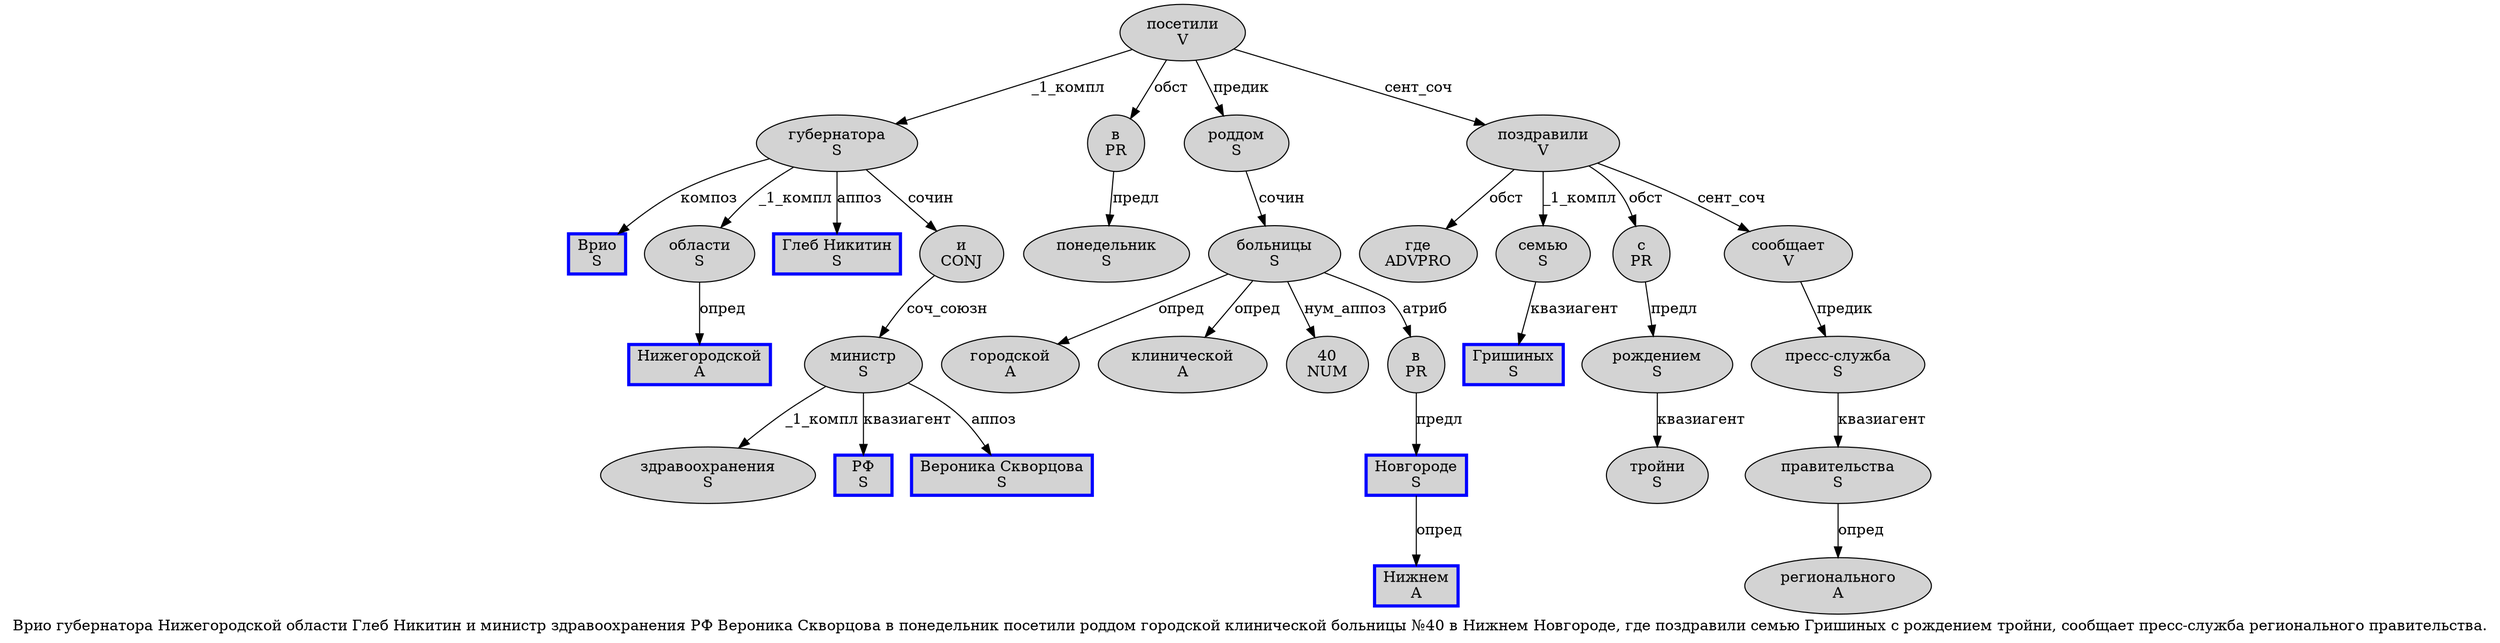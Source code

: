 digraph SENTENCE_741 {
	graph [label="Врио губернатора Нижегородской области Глеб Никитин и министр здравоохранения РФ Вероника Скворцова в понедельник посетили роддом городской клинической больницы №40 в Нижнем Новгороде, где поздравили семью Гришиных с рождением тройни, сообщает пресс-служба регионального правительства."]
	node [style=filled]
		0 [label="Врио
S" color=blue fillcolor=lightgray penwidth=3 shape=box]
		1 [label="губернатора
S" color="" fillcolor=lightgray penwidth=1 shape=ellipse]
		2 [label="Нижегородской
A" color=blue fillcolor=lightgray penwidth=3 shape=box]
		3 [label="области
S" color="" fillcolor=lightgray penwidth=1 shape=ellipse]
		4 [label="Глеб Никитин
S" color=blue fillcolor=lightgray penwidth=3 shape=box]
		5 [label="и
CONJ" color="" fillcolor=lightgray penwidth=1 shape=ellipse]
		6 [label="министр
S" color="" fillcolor=lightgray penwidth=1 shape=ellipse]
		7 [label="здравоохранения
S" color="" fillcolor=lightgray penwidth=1 shape=ellipse]
		8 [label="РФ
S" color=blue fillcolor=lightgray penwidth=3 shape=box]
		9 [label="Вероника Скворцова
S" color=blue fillcolor=lightgray penwidth=3 shape=box]
		10 [label="в
PR" color="" fillcolor=lightgray penwidth=1 shape=ellipse]
		11 [label="понедельник
S" color="" fillcolor=lightgray penwidth=1 shape=ellipse]
		12 [label="посетили
V" color="" fillcolor=lightgray penwidth=1 shape=ellipse]
		13 [label="роддом
S" color="" fillcolor=lightgray penwidth=1 shape=ellipse]
		14 [label="городской
A" color="" fillcolor=lightgray penwidth=1 shape=ellipse]
		15 [label="клинической
A" color="" fillcolor=lightgray penwidth=1 shape=ellipse]
		16 [label="больницы
S" color="" fillcolor=lightgray penwidth=1 shape=ellipse]
		18 [label="40
NUM" color="" fillcolor=lightgray penwidth=1 shape=ellipse]
		19 [label="в
PR" color="" fillcolor=lightgray penwidth=1 shape=ellipse]
		20 [label="Нижнем
A" color=blue fillcolor=lightgray penwidth=3 shape=box]
		21 [label="Новгороде
S" color=blue fillcolor=lightgray penwidth=3 shape=box]
		23 [label="где
ADVPRO" color="" fillcolor=lightgray penwidth=1 shape=ellipse]
		24 [label="поздравили
V" color="" fillcolor=lightgray penwidth=1 shape=ellipse]
		25 [label="семью
S" color="" fillcolor=lightgray penwidth=1 shape=ellipse]
		26 [label="Гришиных
S" color=blue fillcolor=lightgray penwidth=3 shape=box]
		27 [label="с
PR" color="" fillcolor=lightgray penwidth=1 shape=ellipse]
		28 [label="рождением
S" color="" fillcolor=lightgray penwidth=1 shape=ellipse]
		29 [label="тройни
S" color="" fillcolor=lightgray penwidth=1 shape=ellipse]
		31 [label="сообщает
V" color="" fillcolor=lightgray penwidth=1 shape=ellipse]
		32 [label="пресс-служба
S" color="" fillcolor=lightgray penwidth=1 shape=ellipse]
		33 [label="регионального
A" color="" fillcolor=lightgray penwidth=1 shape=ellipse]
		34 [label="правительства
S" color="" fillcolor=lightgray penwidth=1 shape=ellipse]
			16 -> 14 [label="опред"]
			16 -> 15 [label="опред"]
			16 -> 18 [label="нум_аппоз"]
			16 -> 19 [label="атриб"]
			28 -> 29 [label="квазиагент"]
			3 -> 2 [label="опред"]
			10 -> 11 [label="предл"]
			5 -> 6 [label="соч_союзн"]
			34 -> 33 [label="опред"]
			19 -> 21 [label="предл"]
			6 -> 7 [label="_1_компл"]
			6 -> 8 [label="квазиагент"]
			6 -> 9 [label="аппоз"]
			25 -> 26 [label="квазиагент"]
			1 -> 0 [label="композ"]
			1 -> 3 [label="_1_компл"]
			1 -> 4 [label="аппоз"]
			1 -> 5 [label="сочин"]
			12 -> 1 [label="_1_компл"]
			12 -> 10 [label="обст"]
			12 -> 13 [label="предик"]
			12 -> 24 [label="сент_соч"]
			21 -> 20 [label="опред"]
			27 -> 28 [label="предл"]
			32 -> 34 [label="квазиагент"]
			24 -> 23 [label="обст"]
			24 -> 25 [label="_1_компл"]
			24 -> 27 [label="обст"]
			24 -> 31 [label="сент_соч"]
			13 -> 16 [label="сочин"]
			31 -> 32 [label="предик"]
}